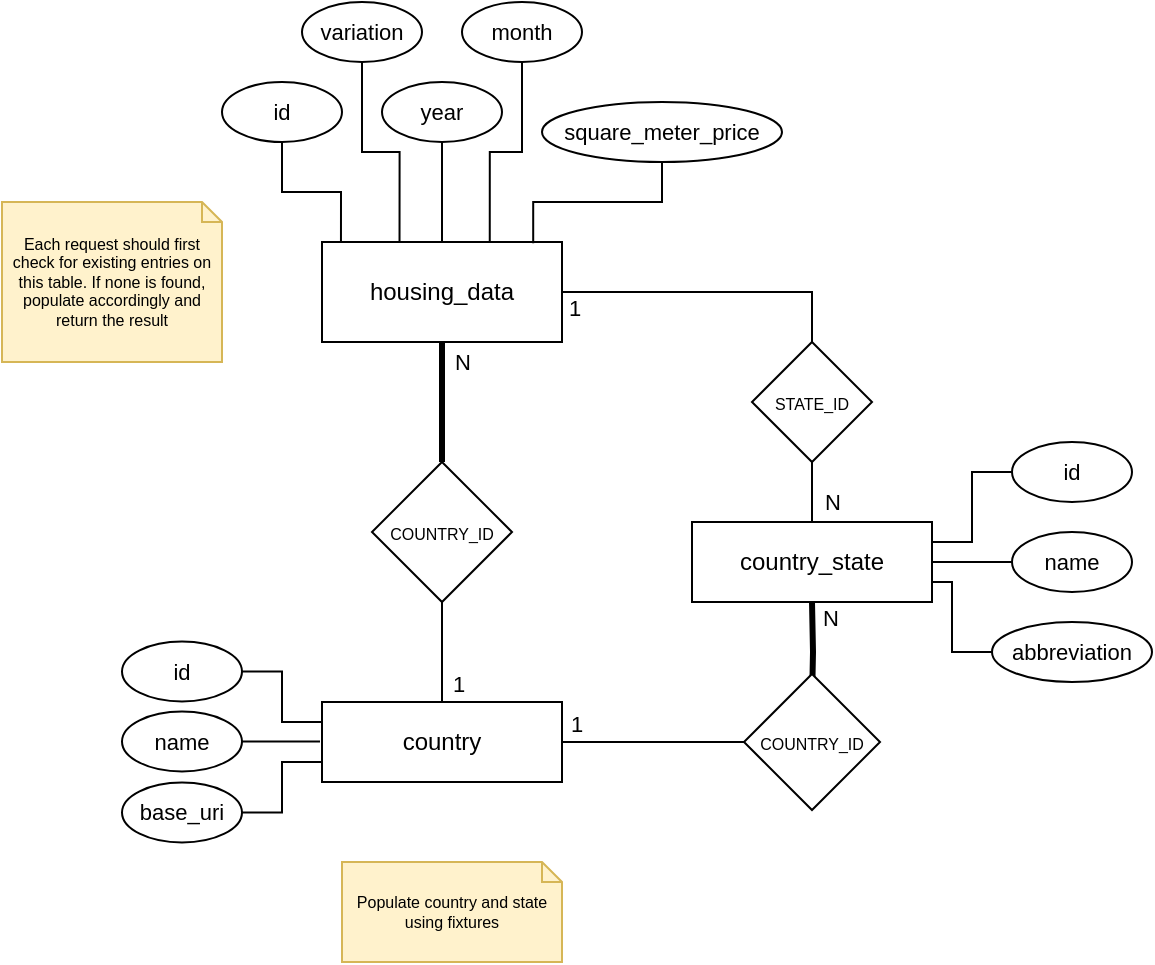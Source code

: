 <mxfile version="24.0.7" type="device">
  <diagram name="Page-1" id="OrtiCgSYBfdPpfkaP5lF">
    <mxGraphModel dx="925" dy="483" grid="0" gridSize="10" guides="1" tooltips="1" connect="1" arrows="1" fold="1" page="1" pageScale="1" pageWidth="1169" pageHeight="827" math="0" shadow="0">
      <root>
        <mxCell id="0" />
        <mxCell id="1" parent="0" />
        <mxCell id="7WSqbNIsx2HVRGoTnnqX-1" value="housing_data" style="rounded=0;whiteSpace=wrap;html=1;" vertex="1" parent="1">
          <mxGeometry x="500" y="240" width="120" height="50" as="geometry" />
        </mxCell>
        <mxCell id="7WSqbNIsx2HVRGoTnnqX-3" value="country" style="rounded=0;whiteSpace=wrap;html=1;" vertex="1" parent="1">
          <mxGeometry x="500" y="470" width="120" height="40" as="geometry" />
        </mxCell>
        <mxCell id="7WSqbNIsx2HVRGoTnnqX-4" value="country_state" style="rounded=0;whiteSpace=wrap;html=1;" vertex="1" parent="1">
          <mxGeometry x="685" y="380" width="120" height="40" as="geometry" />
        </mxCell>
        <mxCell id="7WSqbNIsx2HVRGoTnnqX-7" value="N" style="edgeStyle=orthogonalEdgeStyle;rounded=0;orthogonalLoop=1;jettySize=auto;html=1;endArrow=none;endFill=0;strokeWidth=3;" edge="1" parent="1" source="7WSqbNIsx2HVRGoTnnqX-6" target="7WSqbNIsx2HVRGoTnnqX-1">
          <mxGeometry x="0.667" y="-10" relative="1" as="geometry">
            <mxPoint as="offset" />
          </mxGeometry>
        </mxCell>
        <mxCell id="7WSqbNIsx2HVRGoTnnqX-8" value="1" style="edgeStyle=orthogonalEdgeStyle;rounded=0;orthogonalLoop=1;jettySize=auto;html=1;strokeColor=default;align=center;verticalAlign=middle;fontFamily=Helvetica;fontSize=11;fontColor=default;labelBackgroundColor=default;endArrow=none;endFill=0;" edge="1" parent="1" source="7WSqbNIsx2HVRGoTnnqX-6" target="7WSqbNIsx2HVRGoTnnqX-3">
          <mxGeometry x="0.64" y="8" relative="1" as="geometry">
            <mxPoint as="offset" />
          </mxGeometry>
        </mxCell>
        <mxCell id="7WSqbNIsx2HVRGoTnnqX-6" value="&lt;font style=&quot;font-size: 8px;&quot;&gt;COUNTRY_ID&lt;/font&gt;" style="rhombus;whiteSpace=wrap;html=1;" vertex="1" parent="1">
          <mxGeometry x="525" y="350" width="70" height="70" as="geometry" />
        </mxCell>
        <mxCell id="7WSqbNIsx2HVRGoTnnqX-10" value="1" style="edgeStyle=orthogonalEdgeStyle;rounded=0;orthogonalLoop=1;jettySize=auto;html=1;strokeColor=default;align=center;verticalAlign=middle;fontFamily=Helvetica;fontSize=11;fontColor=default;labelBackgroundColor=default;endArrow=none;endFill=0;entryX=1;entryY=0.5;entryDx=0;entryDy=0;exitX=0;exitY=0.5;exitDx=0;exitDy=0;" edge="1" parent="1" source="7WSqbNIsx2HVRGoTnnqX-56" target="7WSqbNIsx2HVRGoTnnqX-3">
          <mxGeometry x="0.853" y="-9" relative="1" as="geometry">
            <mxPoint x="560" y="550" as="sourcePoint" />
            <mxPoint as="offset" />
          </mxGeometry>
        </mxCell>
        <mxCell id="7WSqbNIsx2HVRGoTnnqX-11" value="" style="edgeStyle=orthogonalEdgeStyle;rounded=0;orthogonalLoop=1;jettySize=auto;html=1;strokeColor=default;align=center;verticalAlign=middle;fontFamily=Helvetica;fontSize=11;fontColor=default;labelBackgroundColor=default;endArrow=none;endFill=0;strokeWidth=1;" edge="1" parent="1" source="7WSqbNIsx2HVRGoTnnqX-9" target="7WSqbNIsx2HVRGoTnnqX-4">
          <mxGeometry relative="1" as="geometry" />
        </mxCell>
        <mxCell id="7WSqbNIsx2HVRGoTnnqX-12" value="N" style="edgeLabel;html=1;align=center;verticalAlign=middle;resizable=0;points=[];fontFamily=Helvetica;fontSize=11;fontColor=default;labelBackgroundColor=default;" vertex="1" connectable="0" parent="7WSqbNIsx2HVRGoTnnqX-11">
          <mxGeometry x="-0.109" y="-1" relative="1" as="geometry">
            <mxPoint x="9" y="2" as="offset" />
          </mxGeometry>
        </mxCell>
        <mxCell id="7WSqbNIsx2HVRGoTnnqX-57" style="edgeStyle=orthogonalEdgeStyle;rounded=0;orthogonalLoop=1;jettySize=auto;html=1;exitX=0.5;exitY=0;exitDx=0;exitDy=0;entryX=1;entryY=0.5;entryDx=0;entryDy=0;strokeColor=default;align=center;verticalAlign=middle;fontFamily=Helvetica;fontSize=11;fontColor=default;labelBackgroundColor=default;endArrow=none;endFill=0;" edge="1" parent="1" source="7WSqbNIsx2HVRGoTnnqX-9" target="7WSqbNIsx2HVRGoTnnqX-1">
          <mxGeometry relative="1" as="geometry" />
        </mxCell>
        <mxCell id="7WSqbNIsx2HVRGoTnnqX-58" value="1" style="edgeLabel;html=1;align=center;verticalAlign=middle;resizable=0;points=[];fontFamily=Helvetica;fontSize=11;fontColor=default;labelBackgroundColor=default;" vertex="1" connectable="0" parent="7WSqbNIsx2HVRGoTnnqX-57">
          <mxGeometry x="-0.097" y="-1" relative="1" as="geometry">
            <mxPoint x="-77" y="9" as="offset" />
          </mxGeometry>
        </mxCell>
        <mxCell id="7WSqbNIsx2HVRGoTnnqX-9" value="&lt;font style=&quot;font-size: 8px;&quot;&gt;STATE_ID&lt;/font&gt;" style="rhombus;whiteSpace=wrap;html=1;" vertex="1" parent="1">
          <mxGeometry x="715" y="290" width="60" height="60" as="geometry" />
        </mxCell>
        <mxCell id="7WSqbNIsx2HVRGoTnnqX-20" style="edgeStyle=orthogonalEdgeStyle;rounded=0;orthogonalLoop=1;jettySize=auto;html=1;exitX=0;exitY=0.5;exitDx=0;exitDy=0;entryX=1;entryY=0.5;entryDx=0;entryDy=0;strokeColor=default;align=center;verticalAlign=middle;fontFamily=Helvetica;fontSize=11;fontColor=default;labelBackgroundColor=default;endArrow=none;endFill=0;" edge="1" parent="1" source="7WSqbNIsx2HVRGoTnnqX-13" target="7WSqbNIsx2HVRGoTnnqX-4">
          <mxGeometry relative="1" as="geometry" />
        </mxCell>
        <mxCell id="7WSqbNIsx2HVRGoTnnqX-13" value="name" style="ellipse;whiteSpace=wrap;html=1;fontFamily=Helvetica;fontSize=11;fontColor=default;labelBackgroundColor=default;" vertex="1" parent="1">
          <mxGeometry x="845" y="385" width="60" height="30" as="geometry" />
        </mxCell>
        <mxCell id="7WSqbNIsx2HVRGoTnnqX-17" value="" style="edgeStyle=orthogonalEdgeStyle;rounded=0;orthogonalLoop=1;jettySize=auto;html=1;strokeColor=default;align=center;verticalAlign=middle;fontFamily=Helvetica;fontSize=11;fontColor=default;labelBackgroundColor=default;endArrow=none;endFill=0;entryX=1;entryY=0.25;entryDx=0;entryDy=0;" edge="1" parent="1" source="7WSqbNIsx2HVRGoTnnqX-14" target="7WSqbNIsx2HVRGoTnnqX-4">
          <mxGeometry relative="1" as="geometry" />
        </mxCell>
        <mxCell id="7WSqbNIsx2HVRGoTnnqX-14" value="id" style="ellipse;whiteSpace=wrap;html=1;fontFamily=Helvetica;fontSize=11;fontColor=default;labelBackgroundColor=default;" vertex="1" parent="1">
          <mxGeometry x="845" y="340" width="60" height="30" as="geometry" />
        </mxCell>
        <mxCell id="7WSqbNIsx2HVRGoTnnqX-21" style="edgeStyle=orthogonalEdgeStyle;rounded=0;orthogonalLoop=1;jettySize=auto;html=1;exitX=0;exitY=0.5;exitDx=0;exitDy=0;entryX=1;entryY=0.75;entryDx=0;entryDy=0;strokeColor=default;align=center;verticalAlign=middle;fontFamily=Helvetica;fontSize=11;fontColor=default;labelBackgroundColor=default;endArrow=none;endFill=0;" edge="1" parent="1" source="7WSqbNIsx2HVRGoTnnqX-15" target="7WSqbNIsx2HVRGoTnnqX-4">
          <mxGeometry relative="1" as="geometry" />
        </mxCell>
        <mxCell id="7WSqbNIsx2HVRGoTnnqX-15" value="abbreviation" style="ellipse;whiteSpace=wrap;html=1;fontFamily=Helvetica;fontSize=11;fontColor=default;labelBackgroundColor=default;" vertex="1" parent="1">
          <mxGeometry x="835" y="430" width="80" height="30" as="geometry" />
        </mxCell>
        <mxCell id="7WSqbNIsx2HVRGoTnnqX-43" value="" style="edgeStyle=orthogonalEdgeStyle;rounded=0;orthogonalLoop=1;jettySize=auto;html=1;strokeColor=default;align=center;verticalAlign=middle;fontFamily=Helvetica;fontSize=11;fontColor=default;labelBackgroundColor=default;endArrow=none;endFill=0;entryX=0.079;entryY=0;entryDx=0;entryDy=0;entryPerimeter=0;" edge="1" parent="1" source="7WSqbNIsx2HVRGoTnnqX-27" target="7WSqbNIsx2HVRGoTnnqX-1">
          <mxGeometry relative="1" as="geometry" />
        </mxCell>
        <mxCell id="7WSqbNIsx2HVRGoTnnqX-27" value="id" style="ellipse;whiteSpace=wrap;html=1;fontFamily=Helvetica;fontSize=11;fontColor=default;labelBackgroundColor=default;" vertex="1" parent="1">
          <mxGeometry x="450" y="160" width="60" height="30" as="geometry" />
        </mxCell>
        <mxCell id="7WSqbNIsx2HVRGoTnnqX-44" value="" style="edgeStyle=orthogonalEdgeStyle;rounded=0;orthogonalLoop=1;jettySize=auto;html=1;strokeColor=default;align=center;verticalAlign=middle;fontFamily=Helvetica;fontSize=11;fontColor=default;labelBackgroundColor=default;endArrow=none;endFill=0;" edge="1" parent="1" source="7WSqbNIsx2HVRGoTnnqX-29" target="7WSqbNIsx2HVRGoTnnqX-1">
          <mxGeometry relative="1" as="geometry" />
        </mxCell>
        <mxCell id="7WSqbNIsx2HVRGoTnnqX-29" value="year" style="ellipse;whiteSpace=wrap;html=1;fontFamily=Helvetica;fontSize=11;fontColor=default;labelBackgroundColor=default;" vertex="1" parent="1">
          <mxGeometry x="530" y="160" width="60" height="30" as="geometry" />
        </mxCell>
        <mxCell id="7WSqbNIsx2HVRGoTnnqX-45" value="" style="edgeStyle=orthogonalEdgeStyle;rounded=0;orthogonalLoop=1;jettySize=auto;html=1;strokeColor=default;align=center;verticalAlign=middle;fontFamily=Helvetica;fontSize=11;fontColor=default;labelBackgroundColor=default;endArrow=none;endFill=0;entryX=0.88;entryY=0.013;entryDx=0;entryDy=0;entryPerimeter=0;" edge="1" parent="1" source="7WSqbNIsx2HVRGoTnnqX-30" target="7WSqbNIsx2HVRGoTnnqX-1">
          <mxGeometry relative="1" as="geometry" />
        </mxCell>
        <mxCell id="7WSqbNIsx2HVRGoTnnqX-30" value="square_meter_price" style="ellipse;whiteSpace=wrap;html=1;fontFamily=Helvetica;fontSize=11;fontColor=default;labelBackgroundColor=default;" vertex="1" parent="1">
          <mxGeometry x="610" y="170" width="120" height="30" as="geometry" />
        </mxCell>
        <mxCell id="7WSqbNIsx2HVRGoTnnqX-47" value="" style="edgeStyle=orthogonalEdgeStyle;rounded=0;orthogonalLoop=1;jettySize=auto;html=1;strokeColor=default;align=center;verticalAlign=middle;fontFamily=Helvetica;fontSize=11;fontColor=default;labelBackgroundColor=default;endArrow=none;endFill=0;entryX=0.323;entryY=-0.004;entryDx=0;entryDy=0;entryPerimeter=0;" edge="1" parent="1" source="7WSqbNIsx2HVRGoTnnqX-31" target="7WSqbNIsx2HVRGoTnnqX-1">
          <mxGeometry relative="1" as="geometry" />
        </mxCell>
        <mxCell id="7WSqbNIsx2HVRGoTnnqX-31" value="variation" style="ellipse;whiteSpace=wrap;html=1;fontFamily=Helvetica;fontSize=11;fontColor=default;labelBackgroundColor=default;" vertex="1" parent="1">
          <mxGeometry x="490" y="120" width="60" height="30" as="geometry" />
        </mxCell>
        <mxCell id="7WSqbNIsx2HVRGoTnnqX-32" value="month" style="ellipse;whiteSpace=wrap;html=1;fontFamily=Helvetica;fontSize=11;fontColor=default;labelBackgroundColor=default;" vertex="1" parent="1">
          <mxGeometry x="570" y="120" width="60" height="30" as="geometry" />
        </mxCell>
        <mxCell id="7WSqbNIsx2HVRGoTnnqX-46" style="edgeStyle=orthogonalEdgeStyle;rounded=0;orthogonalLoop=1;jettySize=auto;html=1;exitX=0.5;exitY=1;exitDx=0;exitDy=0;entryX=0.699;entryY=0.011;entryDx=0;entryDy=0;entryPerimeter=0;strokeColor=default;align=center;verticalAlign=middle;fontFamily=Helvetica;fontSize=11;fontColor=default;labelBackgroundColor=default;endArrow=none;endFill=0;" edge="1" parent="1" source="7WSqbNIsx2HVRGoTnnqX-32" target="7WSqbNIsx2HVRGoTnnqX-1">
          <mxGeometry relative="1" as="geometry">
            <Array as="points">
              <mxPoint x="600" y="195" />
              <mxPoint x="584" y="195" />
            </Array>
          </mxGeometry>
        </mxCell>
        <mxCell id="7WSqbNIsx2HVRGoTnnqX-52" style="edgeStyle=orthogonalEdgeStyle;rounded=0;orthogonalLoop=1;jettySize=auto;html=1;exitX=1;exitY=0.5;exitDx=0;exitDy=0;strokeColor=default;align=center;verticalAlign=middle;fontFamily=Helvetica;fontSize=11;fontColor=default;labelBackgroundColor=default;endArrow=none;endFill=0;" edge="1" parent="1" source="7WSqbNIsx2HVRGoTnnqX-50">
          <mxGeometry relative="1" as="geometry">
            <mxPoint x="499" y="490" as="targetPoint" />
          </mxGeometry>
        </mxCell>
        <mxCell id="7WSqbNIsx2HVRGoTnnqX-50" value="name" style="ellipse;whiteSpace=wrap;html=1;fontFamily=Helvetica;fontSize=11;fontColor=default;labelBackgroundColor=default;" vertex="1" parent="1">
          <mxGeometry x="400" y="474.75" width="60" height="30" as="geometry" />
        </mxCell>
        <mxCell id="7WSqbNIsx2HVRGoTnnqX-53" style="edgeStyle=orthogonalEdgeStyle;rounded=0;orthogonalLoop=1;jettySize=auto;html=1;exitX=1;exitY=0.5;exitDx=0;exitDy=0;entryX=0;entryY=0.25;entryDx=0;entryDy=0;strokeColor=default;align=center;verticalAlign=middle;fontFamily=Helvetica;fontSize=11;fontColor=default;labelBackgroundColor=default;endArrow=none;endFill=0;" edge="1" parent="1" source="7WSqbNIsx2HVRGoTnnqX-51" target="7WSqbNIsx2HVRGoTnnqX-3">
          <mxGeometry relative="1" as="geometry" />
        </mxCell>
        <mxCell id="7WSqbNIsx2HVRGoTnnqX-51" value="id" style="ellipse;whiteSpace=wrap;html=1;fontFamily=Helvetica;fontSize=11;fontColor=default;labelBackgroundColor=default;" vertex="1" parent="1">
          <mxGeometry x="400" y="439.75" width="60" height="30" as="geometry" />
        </mxCell>
        <mxCell id="7WSqbNIsx2HVRGoTnnqX-54" value="" style="edgeStyle=orthogonalEdgeStyle;rounded=0;orthogonalLoop=1;jettySize=auto;html=1;strokeColor=default;align=center;verticalAlign=middle;fontFamily=Helvetica;fontSize=11;fontColor=default;labelBackgroundColor=default;endArrow=none;endFill=0;strokeWidth=3;exitX=0.5;exitY=0;exitDx=0;exitDy=0;entryX=0.5;entryY=1;entryDx=0;entryDy=0;" edge="1" parent="1" target="7WSqbNIsx2HVRGoTnnqX-4">
          <mxGeometry relative="1" as="geometry">
            <mxPoint x="745" y="567.5" as="targetPoint" />
            <mxPoint x="745" y="470" as="sourcePoint" />
          </mxGeometry>
        </mxCell>
        <mxCell id="7WSqbNIsx2HVRGoTnnqX-55" value="N" style="edgeLabel;html=1;align=center;verticalAlign=middle;resizable=0;points=[];fontFamily=Helvetica;fontSize=11;fontColor=default;labelBackgroundColor=default;" vertex="1" connectable="0" parent="7WSqbNIsx2HVRGoTnnqX-54">
          <mxGeometry x="-0.109" y="-1" relative="1" as="geometry">
            <mxPoint x="7" y="-20" as="offset" />
          </mxGeometry>
        </mxCell>
        <mxCell id="7WSqbNIsx2HVRGoTnnqX-56" value="&lt;font style=&quot;font-size: 8px;&quot;&gt;COUNTRY_ID&lt;/font&gt;" style="rhombus;whiteSpace=wrap;html=1;" vertex="1" parent="1">
          <mxGeometry x="711" y="456" width="68" height="68" as="geometry" />
        </mxCell>
        <mxCell id="7WSqbNIsx2HVRGoTnnqX-59" value="Populate country and state using fixtures" style="shape=note;size=10;whiteSpace=wrap;html=1;fontFamily=Helvetica;fontSize=8;labelBackgroundColor=none;fillColor=#fff2cc;strokeColor=#d6b656;" vertex="1" parent="1">
          <mxGeometry x="510" y="550" width="110" height="50" as="geometry" />
        </mxCell>
        <mxCell id="7WSqbNIsx2HVRGoTnnqX-60" value="Each request should first check for existing entries on this table. If none is found, populate accordingly and return the result" style="shape=note;size=10;whiteSpace=wrap;html=1;fontFamily=Helvetica;fontSize=8;labelBackgroundColor=none;fillColor=#fff2cc;strokeColor=#d6b656;" vertex="1" parent="1">
          <mxGeometry x="340" y="220" width="110" height="80" as="geometry" />
        </mxCell>
        <mxCell id="7WSqbNIsx2HVRGoTnnqX-63" style="edgeStyle=orthogonalEdgeStyle;rounded=0;orthogonalLoop=1;jettySize=auto;html=1;exitX=1;exitY=0.5;exitDx=0;exitDy=0;entryX=0;entryY=0.75;entryDx=0;entryDy=0;strokeColor=default;align=center;verticalAlign=middle;fontFamily=Helvetica;fontSize=11;fontColor=default;labelBackgroundColor=default;endArrow=none;endFill=0;" edge="1" parent="1" source="7WSqbNIsx2HVRGoTnnqX-61" target="7WSqbNIsx2HVRGoTnnqX-3">
          <mxGeometry relative="1" as="geometry" />
        </mxCell>
        <mxCell id="7WSqbNIsx2HVRGoTnnqX-61" value="base_uri" style="ellipse;whiteSpace=wrap;html=1;fontFamily=Helvetica;fontSize=11;fontColor=default;labelBackgroundColor=default;" vertex="1" parent="1">
          <mxGeometry x="400" y="510.25" width="60" height="30" as="geometry" />
        </mxCell>
      </root>
    </mxGraphModel>
  </diagram>
</mxfile>
